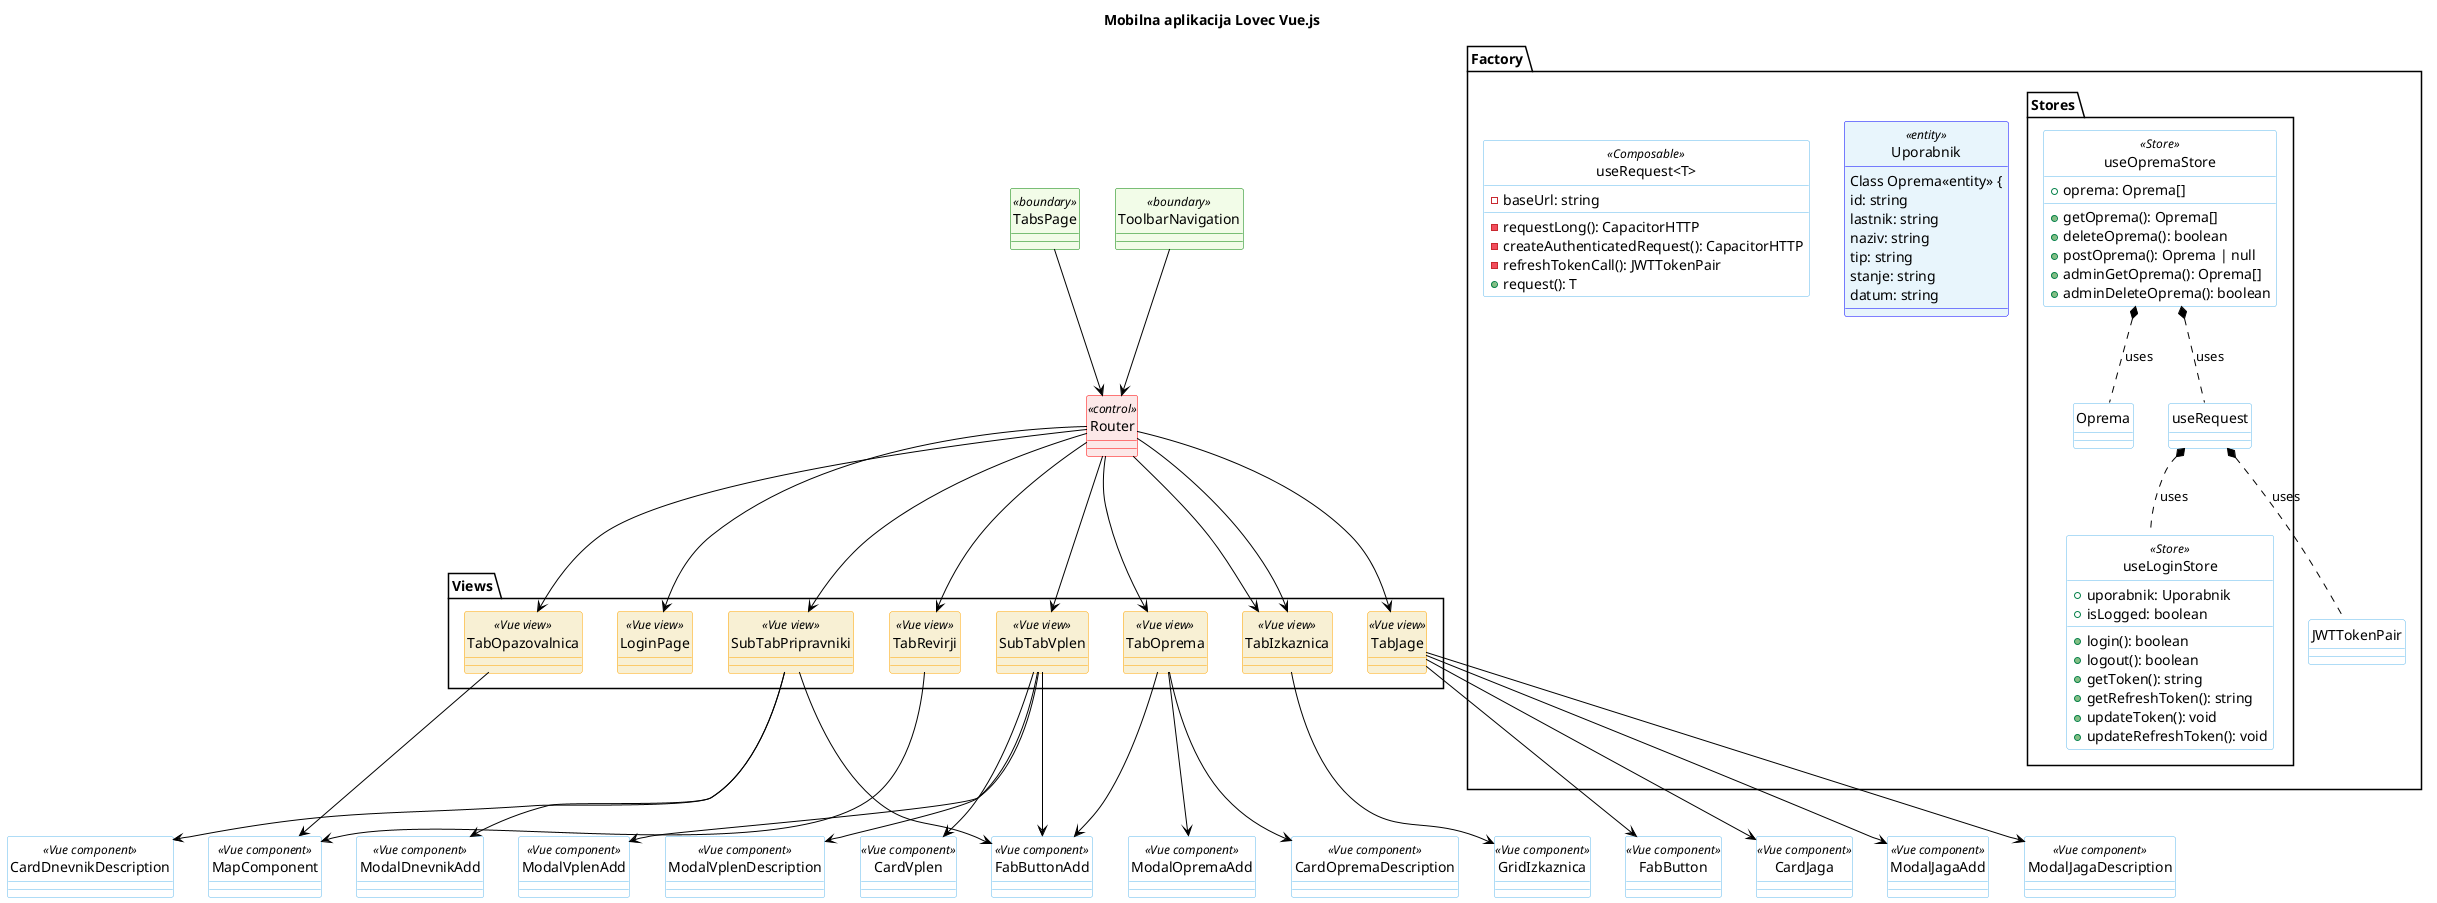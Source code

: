 @startuml Mobilna aplikacija Lovec Vue.js

title Mobilna aplikacija Lovec Vue.js

skinparam class {
  backgroundColor white
  borderColor #5FB8EC
  arrowColor black
}
skinparam class<<entity>> {
  backgroundColor #e8f5fc
  borderColor Blue
}
skinparam class<<control>> {
  backgroundColor #fce8e8
  borderColor Red
}
skinparam class<<boundary>> {
  backgroundColor #f2fce8
  borderColor Green
}
skinparam class<<External API>>{
  backgroundColor #f8f0d4
  borderColor Orange
}
skinparam class<<Vue view>>{
  backgroundColor #f8f0d4
  borderColor Orange
}

' skinparam shadowing false
skinparam style strictuml
skinparam defaultTextAlignment center
' skinparam packageStyle rectangle
skinparam groupInheritance 5
hide circle
' hide members

'---------Razredi---------------------------
class TabsPage<<boundary>>
class ToolbarNavigation<<boundary>>

class Router<<control>>{
}

TabsPage --> Router
ToolbarNavigation --> Router

package Views{
  Class SubTabPripravniki<<Vue view>>{
  }

  Class TabRevirji<<Vue view>>{
  }

  Class TabOpazovalnica<<Vue view>>{
  }

  Class SubTabVplen<<Vue view>>{
  }

  Class TabOprema<<Vue view>>{
  }

  Class TabIzkaznica<<Vue view>>{
  }

  Class TabJage<<Vue view>>{
  }

  Class TabIzkaznica<<Vue view>>{
  }

  Class LoginPage<<Vue view>>{
  }
}

Router --> SubTabPripravniki
Router --> TabRevirji
Router --> TabOpazovalnica
Router --> SubTabVplen
Router --> TabOprema
Router --> TabIzkaznica
Router --> TabJage
Router --> TabIzkaznica
Router --> LoginPage

Class FabButton<<Vue component>>{
}
Class CardJaga<<Vue component>>{
}
Class ModalJagaAdd<<Vue component>>{
}
Class ModalJagaDescription<<Vue component>>{
}

TabJage --> FabButton
TabJage --> CardJaga
TabJage --> ModalJagaAdd
TabJage --> ModalJagaDescription

Class GridIzkaznica<<Vue component>>{
}

TabIzkaznica --> GridIzkaznica

Class FabButtonAdd<<Vue component>>{
}
Class ModalOpremaAdd<<Vue component>>{
}
Class CardOpremaDescription<<Vue component>>{
}

TabOprema --> FabButtonAdd
TabOprema --> ModalOpremaAdd
TabOprema --> CardOpremaDescription

' Class FabButtonAdd<<Vue component>>{
' }
Class CardVplen<<Vue component>>{
}
Class ModalVplenAdd<<Vue component>>{
}
Class ModalVplenDescription<<Vue component>>{
}

SubTabVplen --> FabButtonAdd
SubTabVplen --> CardVplen
SubTabVplen --> ModalVplenAdd
SubTabVplen --> ModalVplenDescription

Class MapComponent<<Vue component>>{
}

TabOpazovalnica --> MapComponent

TabRevirji --> MapComponent

' Class FabButtonAdd<<Vue component>>{
' }
Class ModalDnevnikAdd<<Vue component>>{
}
Class CardDnevnikDescription<<Vue component>>{
}

SubTabPripravniki --> FabButtonAdd
SubTabPripravniki --> ModalDnevnikAdd
SubTabPripravniki --> CardDnevnikDescription

package Factory{
  Class Uporabnik<<entity>> {


  Class Oprema<<entity>> {
    id: string
    lastnik: string
    naziv: string
    tip: string
    stanje: string
    datum: string
  }

package Stores {
  Class useLoginStore<<Store>> {
    + uporabnik: Uporabnik
    + isLogged: boolean

    + login(): boolean
    + logout(): boolean
    + getToken(): string
    + getRefreshToken(): string
    + updateToken(): void
    + updateRefreshToken(): void
  }

  Class useOpremaStore<<Store>> {
    + oprema: Oprema[]
    
    + getOprema(): Oprema[]
    + deleteOprema(): boolean
    + postOprema(): Oprema | null
    + adminGetOprema(): Oprema[]
    + adminDeleteOprema(): boolean
  }

  useOpremaStore *.. Oprema: uses
  useOpremaStore *.. useRequest: uses
}

  Class "useRequest<T>"<<Composable>> {
    - baseUrl: string

    - requestLong(): CapacitorHTTP
    - createAuthenticatedRequest(): CapacitorHTTP
    - refreshTokenCall(): JWTTokenPair
    + request(): T
  }

  useRequest *.. useLoginStore: uses
  useRequest *.. JWTTokenPair: uses
}

@enduml